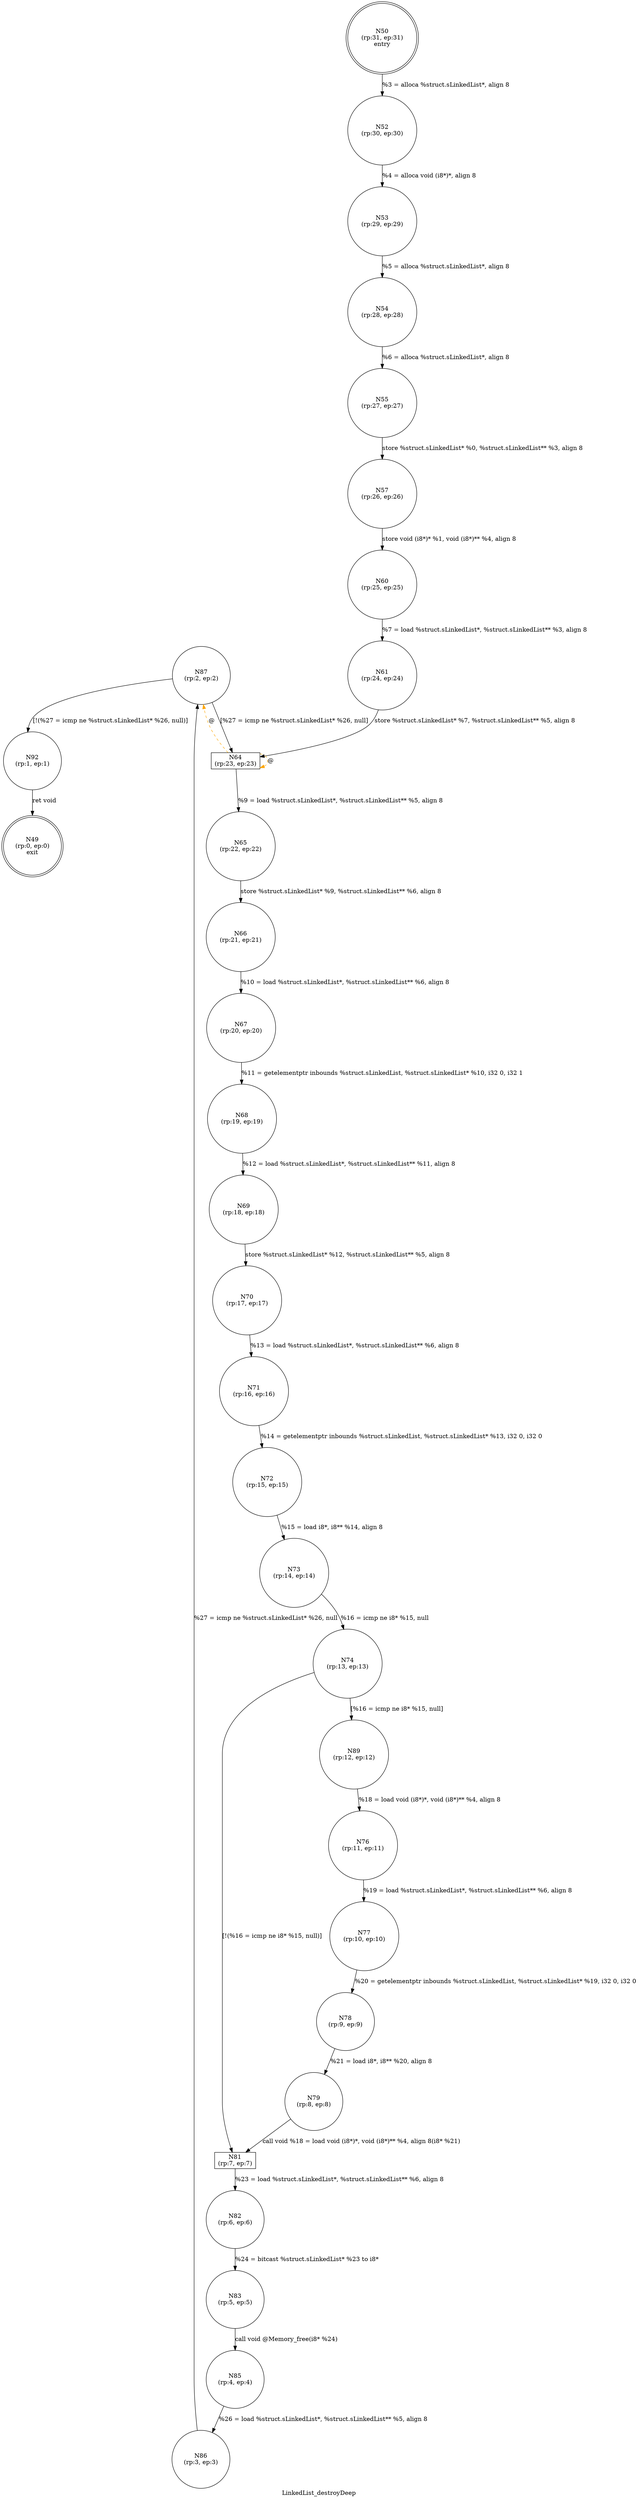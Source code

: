 digraph LinkedList_destroyDeep {
label="LinkedList_destroyDeep"
49 [label="N49\n(rp:0, ep:0)\nexit", shape="doublecircle"]
50 [label="N50\n(rp:31, ep:31)\nentry", shape="doublecircle"]
50 -> 52 [label="%3 = alloca %struct.sLinkedList*, align 8"]
52 [label="N52\n(rp:30, ep:30)", shape="circle"]
52 -> 53 [label="%4 = alloca void (i8*)*, align 8"]
53 [label="N53\n(rp:29, ep:29)", shape="circle"]
53 -> 54 [label="%5 = alloca %struct.sLinkedList*, align 8"]
54 [label="N54\n(rp:28, ep:28)", shape="circle"]
54 -> 55 [label="%6 = alloca %struct.sLinkedList*, align 8"]
55 [label="N55\n(rp:27, ep:27)", shape="circle"]
55 -> 57 [label="store %struct.sLinkedList* %0, %struct.sLinkedList** %3, align 8"]
57 [label="N57\n(rp:26, ep:26)", shape="circle"]
57 -> 60 [label="store void (i8*)* %1, void (i8*)** %4, align 8"]
60 [label="N60\n(rp:25, ep:25)", shape="circle"]
60 -> 61 [label="%7 = load %struct.sLinkedList*, %struct.sLinkedList** %3, align 8"]
61 [label="N61\n(rp:24, ep:24)", shape="circle"]
61 -> 64 [label="store %struct.sLinkedList* %7, %struct.sLinkedList** %5, align 8"]
64 [label="N64\n(rp:23, ep:23)", shape="box"]
64 -> 65 [label="%9 = load %struct.sLinkedList*, %struct.sLinkedList** %5, align 8"]
64 -> 64 [label="@", style="dashed", color="orange"]
64 -> 87 [label="@", style="dashed", color="orange"]
65 [label="N65\n(rp:22, ep:22)", shape="circle"]
65 -> 66 [label="store %struct.sLinkedList* %9, %struct.sLinkedList** %6, align 8"]
66 [label="N66\n(rp:21, ep:21)", shape="circle"]
66 -> 67 [label="%10 = load %struct.sLinkedList*, %struct.sLinkedList** %6, align 8"]
67 [label="N67\n(rp:20, ep:20)", shape="circle"]
67 -> 68 [label="%11 = getelementptr inbounds %struct.sLinkedList, %struct.sLinkedList* %10, i32 0, i32 1"]
68 [label="N68\n(rp:19, ep:19)", shape="circle"]
68 -> 69 [label="%12 = load %struct.sLinkedList*, %struct.sLinkedList** %11, align 8"]
69 [label="N69\n(rp:18, ep:18)", shape="circle"]
69 -> 70 [label="store %struct.sLinkedList* %12, %struct.sLinkedList** %5, align 8"]
70 [label="N70\n(rp:17, ep:17)", shape="circle"]
70 -> 71 [label="%13 = load %struct.sLinkedList*, %struct.sLinkedList** %6, align 8"]
71 [label="N71\n(rp:16, ep:16)", shape="circle"]
71 -> 72 [label="%14 = getelementptr inbounds %struct.sLinkedList, %struct.sLinkedList* %13, i32 0, i32 0"]
72 [label="N72\n(rp:15, ep:15)", shape="circle"]
72 -> 73 [label="%15 = load i8*, i8** %14, align 8"]
73 [label="N73\n(rp:14, ep:14)", shape="circle"]
73 -> 74 [label="%16 = icmp ne i8* %15, null"]
74 [label="N74\n(rp:13, ep:13)", shape="circle"]
74 -> 89 [label="[%16 = icmp ne i8* %15, null]"]
74 -> 81 [label="[!(%16 = icmp ne i8* %15, null)]"]
76 [label="N76\n(rp:11, ep:11)", shape="circle"]
76 -> 77 [label="%19 = load %struct.sLinkedList*, %struct.sLinkedList** %6, align 8"]
77 [label="N77\n(rp:10, ep:10)", shape="circle"]
77 -> 78 [label="%20 = getelementptr inbounds %struct.sLinkedList, %struct.sLinkedList* %19, i32 0, i32 0"]
78 [label="N78\n(rp:9, ep:9)", shape="circle"]
78 -> 79 [label="%21 = load i8*, i8** %20, align 8"]
79 [label="N79\n(rp:8, ep:8)", shape="circle"]
79 -> 81 [label="call void %18 = load void (i8*)*, void (i8*)** %4, align 8(i8* %21)"]
81 [label="N81\n(rp:7, ep:7)", shape="box"]
81 -> 82 [label="%23 = load %struct.sLinkedList*, %struct.sLinkedList** %6, align 8"]
82 [label="N82\n(rp:6, ep:6)", shape="circle"]
82 -> 83 [label="%24 = bitcast %struct.sLinkedList* %23 to i8*"]
83 [label="N83\n(rp:5, ep:5)", shape="circle"]
83 -> 85 [label="call void @Memory_free(i8* %24)"]
85 [label="N85\n(rp:4, ep:4)", shape="circle"]
85 -> 86 [label="%26 = load %struct.sLinkedList*, %struct.sLinkedList** %5, align 8"]
86 [label="N86\n(rp:3, ep:3)", shape="circle"]
86 -> 87 [label="%27 = icmp ne %struct.sLinkedList* %26, null"]
87 [label="N87\n(rp:2, ep:2)", shape="circle"]
87 -> 92 [label="[!(%27 = icmp ne %struct.sLinkedList* %26, null)]"]
87 -> 64 [label="[%27 = icmp ne %struct.sLinkedList* %26, null]"]
89 [label="N89\n(rp:12, ep:12)", shape="circle"]
89 -> 76 [label="%18 = load void (i8*)*, void (i8*)** %4, align 8"]
92 [label="N92\n(rp:1, ep:1)", shape="circle"]
92 -> 49 [label="ret void"]
}
